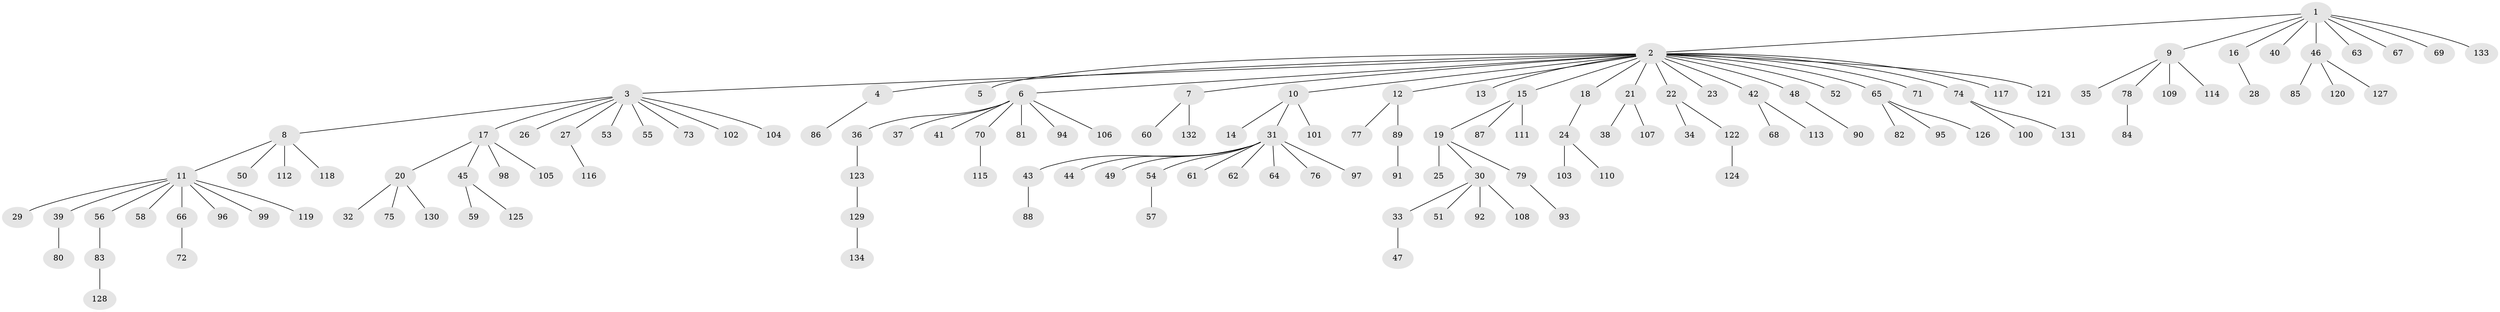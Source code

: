 // Generated by graph-tools (version 1.1) at 2025/14/03/09/25 04:14:37]
// undirected, 134 vertices, 133 edges
graph export_dot {
graph [start="1"]
  node [color=gray90,style=filled];
  1;
  2;
  3;
  4;
  5;
  6;
  7;
  8;
  9;
  10;
  11;
  12;
  13;
  14;
  15;
  16;
  17;
  18;
  19;
  20;
  21;
  22;
  23;
  24;
  25;
  26;
  27;
  28;
  29;
  30;
  31;
  32;
  33;
  34;
  35;
  36;
  37;
  38;
  39;
  40;
  41;
  42;
  43;
  44;
  45;
  46;
  47;
  48;
  49;
  50;
  51;
  52;
  53;
  54;
  55;
  56;
  57;
  58;
  59;
  60;
  61;
  62;
  63;
  64;
  65;
  66;
  67;
  68;
  69;
  70;
  71;
  72;
  73;
  74;
  75;
  76;
  77;
  78;
  79;
  80;
  81;
  82;
  83;
  84;
  85;
  86;
  87;
  88;
  89;
  90;
  91;
  92;
  93;
  94;
  95;
  96;
  97;
  98;
  99;
  100;
  101;
  102;
  103;
  104;
  105;
  106;
  107;
  108;
  109;
  110;
  111;
  112;
  113;
  114;
  115;
  116;
  117;
  118;
  119;
  120;
  121;
  122;
  123;
  124;
  125;
  126;
  127;
  128;
  129;
  130;
  131;
  132;
  133;
  134;
  1 -- 2;
  1 -- 9;
  1 -- 16;
  1 -- 40;
  1 -- 46;
  1 -- 63;
  1 -- 67;
  1 -- 69;
  1 -- 133;
  2 -- 3;
  2 -- 4;
  2 -- 5;
  2 -- 6;
  2 -- 7;
  2 -- 10;
  2 -- 12;
  2 -- 13;
  2 -- 15;
  2 -- 18;
  2 -- 21;
  2 -- 22;
  2 -- 23;
  2 -- 42;
  2 -- 48;
  2 -- 52;
  2 -- 65;
  2 -- 71;
  2 -- 74;
  2 -- 117;
  2 -- 121;
  3 -- 8;
  3 -- 17;
  3 -- 26;
  3 -- 27;
  3 -- 53;
  3 -- 55;
  3 -- 73;
  3 -- 102;
  3 -- 104;
  4 -- 86;
  6 -- 36;
  6 -- 37;
  6 -- 41;
  6 -- 70;
  6 -- 81;
  6 -- 94;
  6 -- 106;
  7 -- 60;
  7 -- 132;
  8 -- 11;
  8 -- 50;
  8 -- 112;
  8 -- 118;
  9 -- 35;
  9 -- 78;
  9 -- 109;
  9 -- 114;
  10 -- 14;
  10 -- 31;
  10 -- 101;
  11 -- 29;
  11 -- 39;
  11 -- 56;
  11 -- 58;
  11 -- 66;
  11 -- 96;
  11 -- 99;
  11 -- 119;
  12 -- 77;
  12 -- 89;
  15 -- 19;
  15 -- 87;
  15 -- 111;
  16 -- 28;
  17 -- 20;
  17 -- 45;
  17 -- 98;
  17 -- 105;
  18 -- 24;
  19 -- 25;
  19 -- 30;
  19 -- 79;
  20 -- 32;
  20 -- 75;
  20 -- 130;
  21 -- 38;
  21 -- 107;
  22 -- 34;
  22 -- 122;
  24 -- 103;
  24 -- 110;
  27 -- 116;
  30 -- 33;
  30 -- 51;
  30 -- 92;
  30 -- 108;
  31 -- 43;
  31 -- 44;
  31 -- 49;
  31 -- 54;
  31 -- 61;
  31 -- 62;
  31 -- 64;
  31 -- 76;
  31 -- 97;
  33 -- 47;
  36 -- 123;
  39 -- 80;
  42 -- 68;
  42 -- 113;
  43 -- 88;
  45 -- 59;
  45 -- 125;
  46 -- 85;
  46 -- 120;
  46 -- 127;
  48 -- 90;
  54 -- 57;
  56 -- 83;
  65 -- 82;
  65 -- 95;
  65 -- 126;
  66 -- 72;
  70 -- 115;
  74 -- 100;
  74 -- 131;
  78 -- 84;
  79 -- 93;
  83 -- 128;
  89 -- 91;
  122 -- 124;
  123 -- 129;
  129 -- 134;
}
